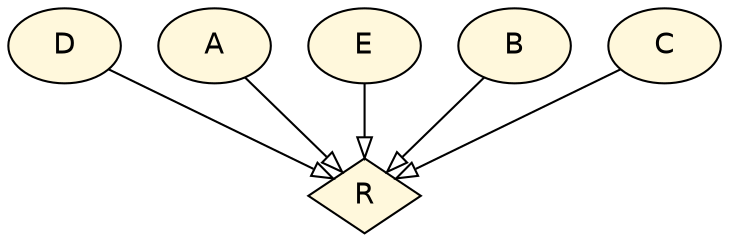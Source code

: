 digraph {
"7642ab82-43e2-4afb-a6f2-996b7f23170d" [label="D", shape=ellipse, style=filled, fillcolor=cornsilk, fontname=Helvetica];
"7642ab82-43e2-4afb-a6f2-996b7f23170d" -> "84b69fd0-803f-457b-8ca6-b7514bb1018e" [taillabel="", arrowhead=onormal, fontname=Helvetica];
"84b69fd0-803f-457b-8ca6-b7514bb1018e" [label="R", shape=diamond, style=filled, fillcolor=cornsilk, fontname=Helvetica];
"f6b038f3-c319-4c60-92de-c1e5e04ae8d2" [label="A", shape=ellipse, style=filled, fillcolor=cornsilk, fontname=Helvetica];
"f6b038f3-c319-4c60-92de-c1e5e04ae8d2" -> "84b69fd0-803f-457b-8ca6-b7514bb1018e" [taillabel="", arrowhead=onormal, fontname=Helvetica];
"91336980-b35d-4fc7-84a7-8819a46e27be" [label="E", shape=ellipse, style=filled, fillcolor=cornsilk, fontname=Helvetica];
"91336980-b35d-4fc7-84a7-8819a46e27be" -> "84b69fd0-803f-457b-8ca6-b7514bb1018e" [taillabel="", arrowhead=onormal, fontname=Helvetica];
"33b41d75-6ac9-4321-830d-5330e0d1b2f9" [label="B", shape=ellipse, style=filled, fillcolor=cornsilk, fontname=Helvetica];
"33b41d75-6ac9-4321-830d-5330e0d1b2f9" -> "84b69fd0-803f-457b-8ca6-b7514bb1018e" [taillabel="", arrowhead=onormal, fontname=Helvetica];
"8dafc8db-05f5-4079-a811-e495bf748c7a" [label="C", shape=ellipse, style=filled, fillcolor=cornsilk, fontname=Helvetica];
"8dafc8db-05f5-4079-a811-e495bf748c7a" -> "84b69fd0-803f-457b-8ca6-b7514bb1018e" [taillabel="", arrowhead=onormal, fontname=Helvetica];
}
